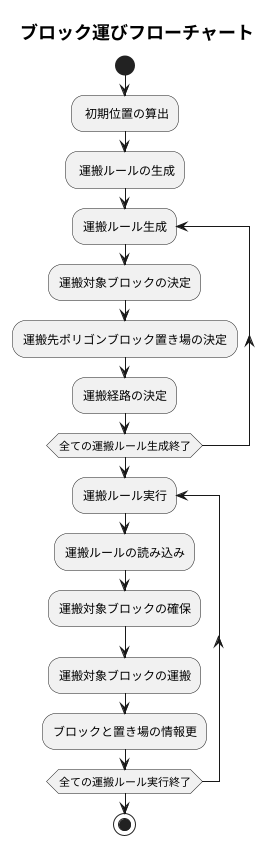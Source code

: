 @startuml
title <size:18>ブロック運びフローチャート</size>


start
: 初期位置の算出;
: 運搬ルールの生成;

repeat :運搬ルール生成;
	:運搬対象ブロックの決定;
	:運搬先ポリゴンブロック置き場の決定;
	:運搬経路の決定;
repeat while (全ての運搬ルール生成終了);

repeat :運搬ルール実行;
	:運搬ルールの読み込み;
	:運搬対象ブロックの確保;
	:運搬対象ブロックの運搬;
	:ブロックと置き場の情報更; 
repeat while (全ての運搬ルール実行終了);

stop


@enduml